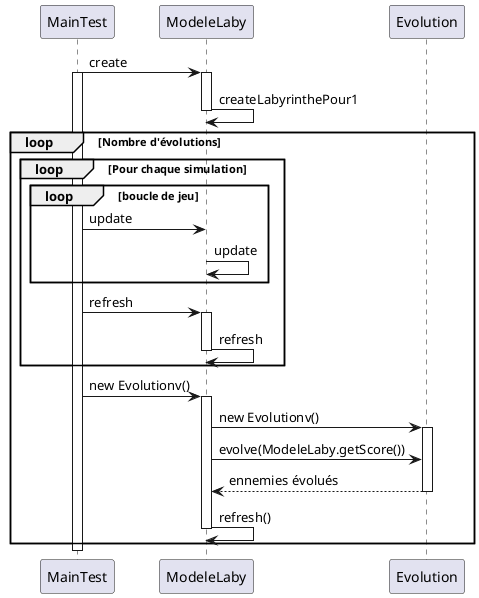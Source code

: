 @startuml
'https://plantuml.com/sequence-diagram



MainTest -> ModeleLaby: create
activate MainTest
activate ModeleLaby
ModeleLaby -> ModeleLaby: createLabyrinthePour1
deactivate ModeleLaby

loop Nombre d'évolutions
    loop Pour chaque simulation
        loop boucle de jeu
            MainTest -> ModeleLaby: update

            ModeleLaby -> ModeleLaby: update

        end
        MainTest -> ModeleLaby: refresh
        activate ModeleLaby
        ModeleLaby -> ModeleLaby: refresh
        deactivate ModeleLaby
    end
    MainTest -> ModeleLaby: new Evolutionv()
    activate ModeleLaby
    ModeleLaby -> Evolution : new Evolutionv()
    activate Evolution
    ModeleLaby -> Evolution : evolve(ModeleLaby.getScore())
    Evolution --> ModeleLaby : ennemies évolués
    deactivate Evolution
    ModeleLaby -> ModeleLaby : refresh()
    deactivate ModeleLaby
end

deactivate MainTest
@enduml
